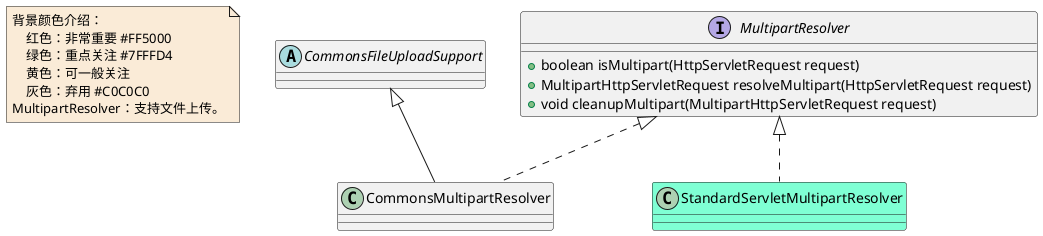 @startuml

note  as N1 #FAEBD7
    背景颜色介绍：
        红色：非常重要 #FF5000
        绿色：重点关注 #7FFFD4
        黄色：可一般关注
        灰色：弃用 #C0C0C0
    MultipartResolver：支持文件上传。
end note

interface MultipartResolver
MultipartResolver : +boolean isMultipart(HttpServletRequest request)
MultipartResolver : +MultipartHttpServletRequest resolveMultipart(HttpServletRequest request)
MultipartResolver : +void cleanupMultipart(MultipartHttpServletRequest request)
class CommonsMultipartResolver
class StandardServletMultipartResolver #7FFFD4

abstract class CommonsFileUploadSupport


CommonsFileUploadSupport <|-- CommonsMultipartResolver

MultipartResolver <|.. CommonsMultipartResolver
MultipartResolver <|.. StandardServletMultipartResolver


@enduml
